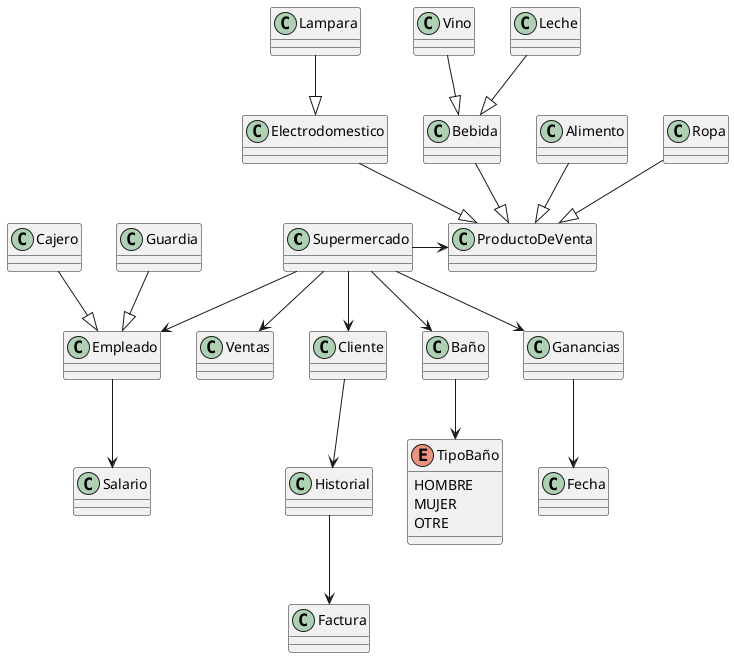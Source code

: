@startuml
'https://plantuml.com/class-diagram

class Supermercado {
}

Lampara --|> Electrodomestico
Electrodomestico --|> ProductoDeVenta
Bebida --|> ProductoDeVenta
Alimento --|> ProductoDeVenta
Ropa --|> ProductoDeVenta
Vino --|> Bebida
Leche --|> Bebida


Supermercado -> ProductoDeVenta
Supermercado --> Empleado
Supermercado --> Ventas
Cajero --|> Empleado
Guardia --|> Empleado
Supermercado --> Cliente
Supermercado --> Baño
Baño --> TipoBaño
Supermercado --> Ganancias
Ganancias --> Fecha
Cliente --> Historial
Historial --> Factura
Empleado --> Salario

class Ganancias {

}

enum TipoBaño {
    HOMBRE
    MUJER
    OTRE
}

@enduml